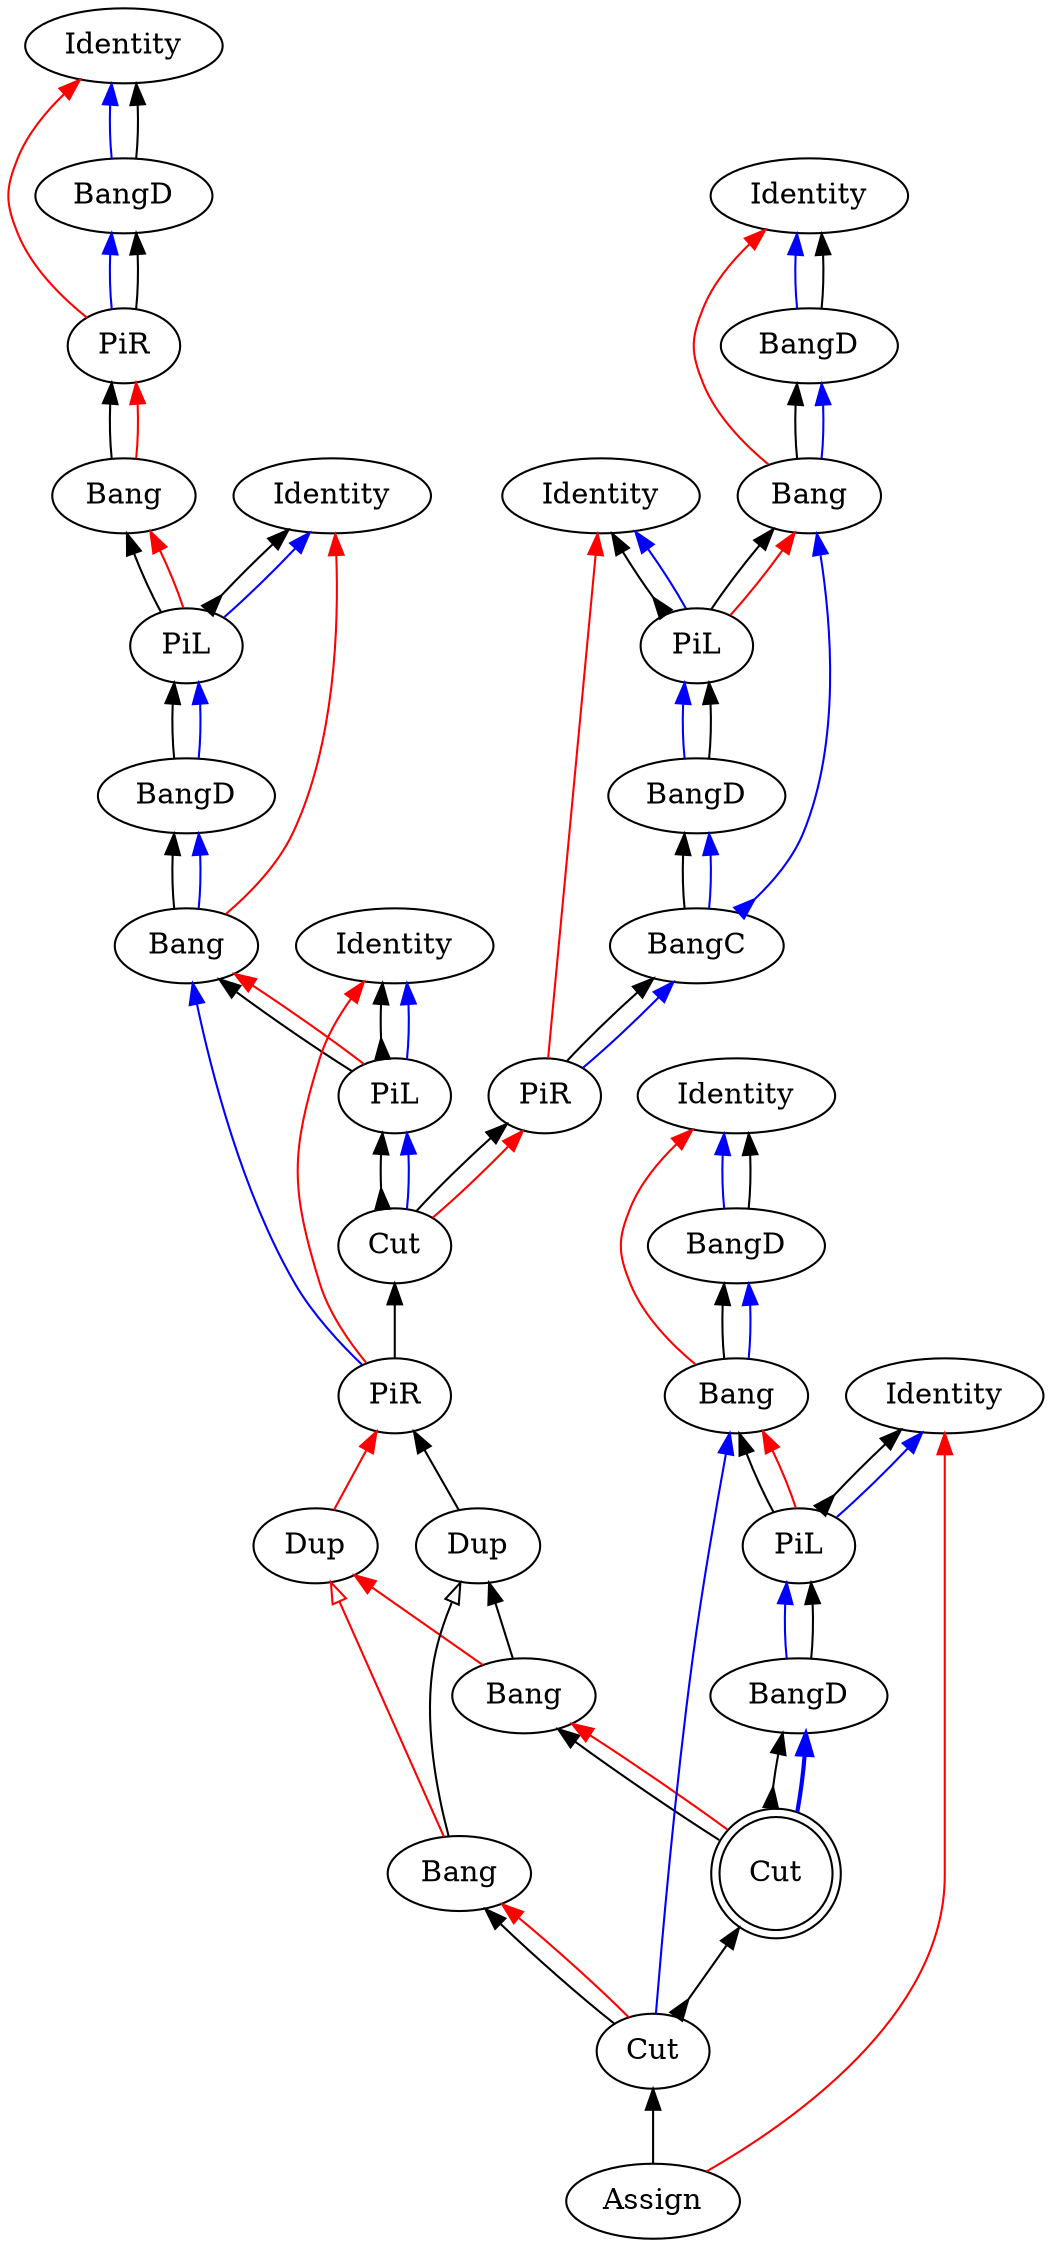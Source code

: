 digraph {
rankdir="BT"
"Identity0" [label="Identity"]
"BangD1" [label="BangD"]
"PiR2" [label="PiR"]
"Bang3" [label="Bang"]
"Identity4" [label="Identity"]
"PiL5" [label="PiL"]
"BangD6" [label="BangD"]
"Bang7" [label="Bang"]
"Identity8" [label="Identity"]
"PiL9" [label="PiL"]
"Identity10" [label="Identity"]
"BangD11" [label="BangD"]
"Bang12" [label="Bang"]
"Identity13" [label="Identity"]
"PiL14" [label="PiL"]
"BangD15" [label="BangD"]
"BangC16" [label="BangC"]
"PiR17" [label="PiR"]
"Cut18" [label="Cut"]
"PiR19" [label="PiR"]
"Identity20" [label="Identity"]
"BangD21" [label="BangD"]
"Bang22" [label="Bang"]
"Identity23" [label="Identity"]
"PiL24" [label="PiL"]
"BangD25" [label="BangD"]
"Assign26" [label="Assign"]
"Dup27" [label="Dup"]
"Dup28" [label="Dup"]
"Bang29" [label="Bang"]
"Bang30" [label="Bang"]
"Cut31" [label="Cut",shape=doublecircle]
"Cut32" [label="Cut"]
"Bang22" -> "BangD21"[color=black,weight=5,tooltip="c_bseq24",arrowhead=normal,arrowtail=none,dir=both]
"Dup27" -> "PiR19"[color=black,weight=5,tooltip="c_bseq32",arrowhead=normal,arrowtail=none,dir=both]
"Bang12" -> "BangD11"[color=black,weight=5,tooltip="c_bseq58",arrowhead=normal,arrowtail=none,dir=both]
"Bang7" -> "BangD6"[color=black,weight=5,tooltip="c_bseq67",arrowhead=normal,arrowtail=none,dir=both]
"Bang3" -> "PiR2"[color=black,weight=5,tooltip="c_bseq79",arrowhead=normal,arrowtail=none,dir=both]
"Bang29" -> "Dup27"[color=black,weight=5,tooltip="c_bseq86",arrowhead=normal,arrowtail=none,dir=both]
"Bang30" -> "Dup27"[color=black,weight=5,tooltip="c_bseq90",arrowhead=onormal,arrowtail=none,dir=both]
"Cut18" -> "PiL9"[color=black,weight=5,tooltip="c_lseq36",arrowhead=normal,arrowtail=inv,dir=both]
"Cut18" -> "PiR17"[color=black,weight=5,tooltip="c_rseq37",arrowhead=normal,arrowtail=none,dir=both]
"PiL24" -> "Bang22"[color=black,weight=5,tooltip="dseq20",arrowhead=normal,arrowtail=none,dir=both]
"PiL14" -> "Bang12"[color=black,weight=5,tooltip="dseq54",arrowhead=normal,arrowtail=none,dir=both]
"PiL9" -> "Bang7"[color=black,weight=5,tooltip="dseq63",arrowhead=normal,arrowtail=none,dir=both]
"PiL5" -> "Bang3"[color=black,weight=5,tooltip="dseq76",arrowhead=normal,arrowtail=none,dir=both]
"Cut31" -> "Bang29"[color=black,weight=5,tooltip="dseq88",arrowhead=normal,arrowtail=none,dir=both]
"Cut32" -> "Bang30"[color=black,weight=5,tooltip="dseq92",arrowhead=normal,arrowtail=none,dir=both]
"PiR19" -> "Bang7"[color=blue,weight=2,tooltip="h34",arrowhead=normal,arrowtail=none,dir=both]
"Bang7" -> "BangD6"[color=blue,weight=2,tooltip="hf65",arrowhead=normal,arrowtail=none,dir=both]
"BangD6" -> "PiL5"[color=black,weight=5,tooltip="hseq72",arrowhead=normal,arrowtail=none,dir=both]
"PiR2" -> "BangD1"[color=blue,weight=2,tooltip="i81",arrowhead=normal,arrowtail=none,dir=both]
"PiL24" -> "Identity23"[color=black,weight=5,tooltip="idseq21",arrowhead=normal,arrowtail=inv,dir=both]
"PiL14" -> "Identity13"[color=black,weight=5,tooltip="idseq55",arrowhead=normal,arrowtail=inv,dir=both]
"PiL9" -> "Identity8"[color=black,weight=5,tooltip="idseq64",arrowhead=normal,arrowtail=inv,dir=both]
"PiL5" -> "Identity4"[color=black,weight=5,tooltip="idseq77",arrowhead=normal,arrowtail=inv,dir=both]
"BangD1" -> "Identity0"[color=blue,weight=2,tooltip="iret84",arrowhead=normal,arrowtail=none,dir=both]
"BangD1" -> "Identity0"[color=black,weight=5,tooltip="iseq83",arrowhead=normal,arrowtail=none,dir=both]
"PiL24" -> "Identity23"[color=blue,weight=2,tooltip="lret19",arrowhead=normal,arrowtail=none,dir=both]
"PiL14" -> "Identity13"[color=blue,weight=2,tooltip="lret53",arrowhead=normal,arrowtail=none,dir=both]
"PiL9" -> "Identity8"[color=blue,weight=2,tooltip="lret62",arrowhead=normal,arrowtail=none,dir=both]
"PiL5" -> "Identity4"[color=blue,weight=2,tooltip="lret75",arrowhead=normal,arrowtail=none,dir=both]
"BangD25" -> "PiL24"[color=blue,weight=2,tooltip="lval14",arrowhead=normal,arrowtail=none,dir=both]
"Cut18" -> "PiL9"[color=blue,weight=2,tooltip="lval38",arrowhead=normal,arrowtail=none,dir=both]
"BangD15" -> "PiL14"[color=blue,weight=2,tooltip="lval48",arrowhead=normal,arrowtail=none,dir=both]
"BangD6" -> "PiL5"[color=blue,weight=2,tooltip="lval70",arrowhead=normal,arrowtail=none,dir=both]
"PiL24" -> "Bang22"[color=red,weight=2,tooltip="newrret18",arrowhead=normal,arrowtail=none,dir=both]
"PiL14" -> "Bang12"[color=red,weight=2,tooltip="newrret52",arrowhead=normal,arrowtail=none,dir=both]
"PiL9" -> "Bang7"[color=red,weight=2,tooltip="newrret61",arrowhead=normal,arrowtail=none,dir=both]
"PiL5" -> "Bang3"[color=red,weight=2,tooltip="newrret74",arrowhead=normal,arrowtail=none,dir=both]
"Cut31" -> "Bang29"[color=red,weight=2,tooltip="newrret89",arrowhead=normal,arrowtail=none,dir=both]
"Cut32" -> "Bang30"[color=red,weight=2,tooltip="newrret93",arrowhead=normal,arrowtail=none,dir=both]
"Bang22" -> "Identity20"[color=red,weight=2,tooltip="newrretf23",arrowhead=normal,arrowtail=none,dir=both]
"Dup28" -> "PiR19"[color=red,weight=2,tooltip="newrretf31",arrowhead=normal,arrowtail=none,dir=both]
"Bang12" -> "Identity10"[color=red,weight=2,tooltip="newrretf57",arrowhead=normal,arrowtail=none,dir=both]
"Bang7" -> "Identity4"[color=red,weight=2,tooltip="newrretf66",arrowhead=normal,arrowtail=none,dir=both]
"Bang3" -> "PiR2"[color=red,weight=2,tooltip="newrretf78",arrowhead=normal,arrowtail=none,dir=both]
"Bang29" -> "Dup28"[color=red,weight=2,tooltip="newrretf87",arrowhead=normal,arrowtail=none,dir=both]
"Bang30" -> "Dup28"[color=red,weight=2,tooltip="newrretf91",arrowhead=onormal,arrowtail=none,dir=both]
"PiR19" -> "Identity8"[color=red,weight=2,tooltip="ret35",arrowhead=normal,arrowtail=none,dir=both]
"PiR17" -> "Identity13"[color=red,weight=2,tooltip="ret42",arrowhead=normal,arrowtail=none,dir=both]
"Assign26" -> "Identity23"[color=red,weight=2,tooltip="ret8",arrowhead=normal,arrowtail=none,dir=both]
"PiR2" -> "Identity0"[color=red,weight=2,tooltip="ret82",arrowhead=normal,arrowtail=none,dir=both]
"Assign26" -> "Cut32"[color=black,weight=5,tooltip="retseq0",arrowhead=normal,arrowtail=none,dir=both]
"Cut18" -> "PiR17"[color=red,weight=2,tooltip="rval39",arrowhead=normal,arrowtail=none,dir=both]
"Cut31" -> "BangD25"[color=black,weight=5,tooltip="seq11",arrowhead=normal,arrowtail=inv,dir=both]
"PiR19" -> "Cut18"[color=black,weight=5,tooltip="seq33",arrowhead=normal,arrowtail=none,dir=both]
"PiR17" -> "BangC16"[color=black,weight=5,tooltip="seq40",arrowhead=normal,arrowtail=none,dir=both]
"BangC16" -> "BangD15"[color=black,weight=5,tooltip="seq45",arrowhead=normal,arrowtail=none,dir=both]
"PiR2" -> "BangD1"[color=black,weight=5,tooltip="seq80",arrowhead=normal,arrowtail=none,dir=both]
"Cut32" -> "Cut31"[color=black,weight=5,tooltip="seqBC94",arrowhead=normal,arrowtail=inv,dir=both]
"Cut31" -> "BangD25"[color=blue,weight=2,tooltip="xA9",arrowhead=normal,arrowtail=none,penwidth=2,dir=both]
"Cut32" -> "Bang22"[color=blue,weight=2,tooltip="xB10",arrowhead=normal,arrowtail=none,dir=both]
"Bang22" -> "BangD21"[color=blue,weight=2,tooltip="xBf22",arrowhead=normal,arrowtail=none,dir=both]
"BangD21" -> "Identity20"[color=blue,weight=2,tooltip="xret26",arrowhead=normal,arrowtail=none,dir=both]
"BangD25" -> "PiL24"[color=black,weight=5,tooltip="xseq16",arrowhead=normal,arrowtail=none,dir=both]
"BangD21" -> "Identity20"[color=black,weight=5,tooltip="xseq25",arrowhead=normal,arrowtail=none,dir=both]
"PiR17" -> "BangC16"[color=blue,weight=2,tooltip="y41",arrowhead=normal,arrowtail=none,dir=both]
"BangC16" -> "BangD15"[color=blue,weight=2,tooltip="yA43",arrowhead=normal,arrowtail=none,dir=both]
"BangC16" -> "Bang12"[color=blue,weight=2,tooltip="yB44",arrowhead=normal,arrowtail=inv,dir=both]
"Bang12" -> "BangD11"[color=blue,weight=2,tooltip="yBf56",arrowhead=normal,arrowtail=none,dir=both]
"BangD11" -> "Identity10"[color=blue,weight=2,tooltip="yret60",arrowhead=normal,arrowtail=none,dir=both]
"BangD15" -> "PiL14"[color=black,weight=5,tooltip="yseq50",arrowhead=normal,arrowtail=none,dir=both]
"BangD11" -> "Identity10"[color=black,weight=5,tooltip="yseq59",arrowhead=normal,arrowtail=none,dir=both]
}
